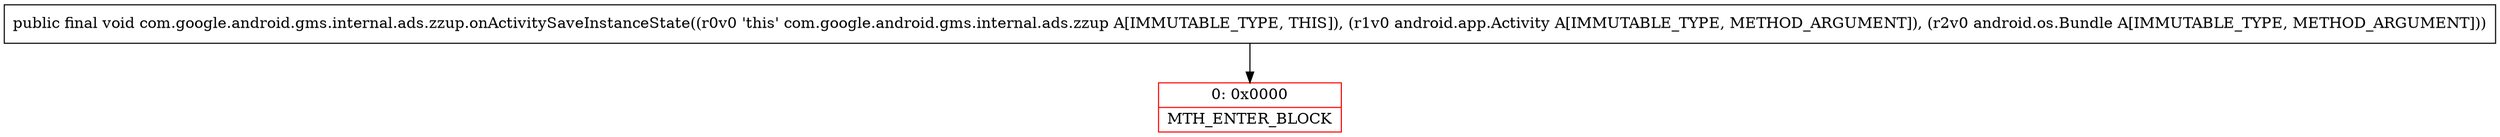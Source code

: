 digraph "CFG forcom.google.android.gms.internal.ads.zzup.onActivitySaveInstanceState(Landroid\/app\/Activity;Landroid\/os\/Bundle;)V" {
subgraph cluster_Region_110623996 {
label = "R(0)";
node [shape=record,color=blue];
}
Node_0 [shape=record,color=red,label="{0\:\ 0x0000|MTH_ENTER_BLOCK\l}"];
MethodNode[shape=record,label="{public final void com.google.android.gms.internal.ads.zzup.onActivitySaveInstanceState((r0v0 'this' com.google.android.gms.internal.ads.zzup A[IMMUTABLE_TYPE, THIS]), (r1v0 android.app.Activity A[IMMUTABLE_TYPE, METHOD_ARGUMENT]), (r2v0 android.os.Bundle A[IMMUTABLE_TYPE, METHOD_ARGUMENT])) }"];
MethodNode -> Node_0;
}

